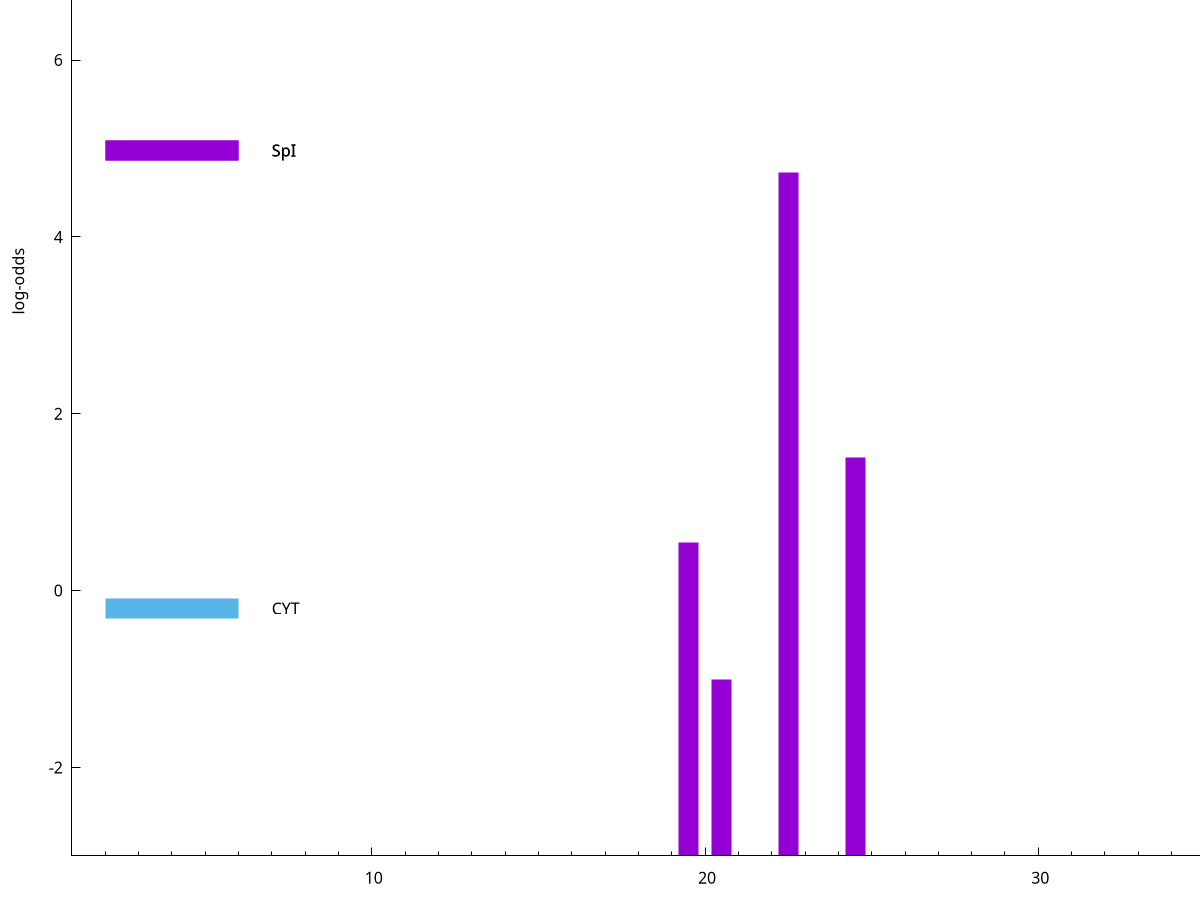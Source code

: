 set title "LipoP predictions for SRR3996245.gff"
set size 2., 1.4
set xrange [1:70] 
set mxtics 10
set yrange [-3:10]
set y2range [0:13]
set ylabel "log-odds"
set term postscript eps color solid "Helvetica" 30
set output "SRR3996245.gff1.eps"
set arrow from 2,4.97807 to 6,4.97807 nohead lt 1 lw 20
set label "SpI" at 7,4.97807
set arrow from 2,-0.200913 to 6,-0.200913 nohead lt 3 lw 20
set label "CYT" at 7,-0.200913
set arrow from 2,4.97807 to 6,4.97807 nohead lt 1 lw 20
set label "SpI" at 7,4.97807
# NOTE: The scores below are the log-odds scores with the threshold
# NOTE: subtracted (a hack to make gnuplot make the histogram all
# NOTE: look nice).
plot "-" axes x1y2 title "" with impulses lt 1 lw 20
22.500000 7.725020
24.500000 4.499860
19.500000 3.539057
20.500000 1.998390
e
exit
